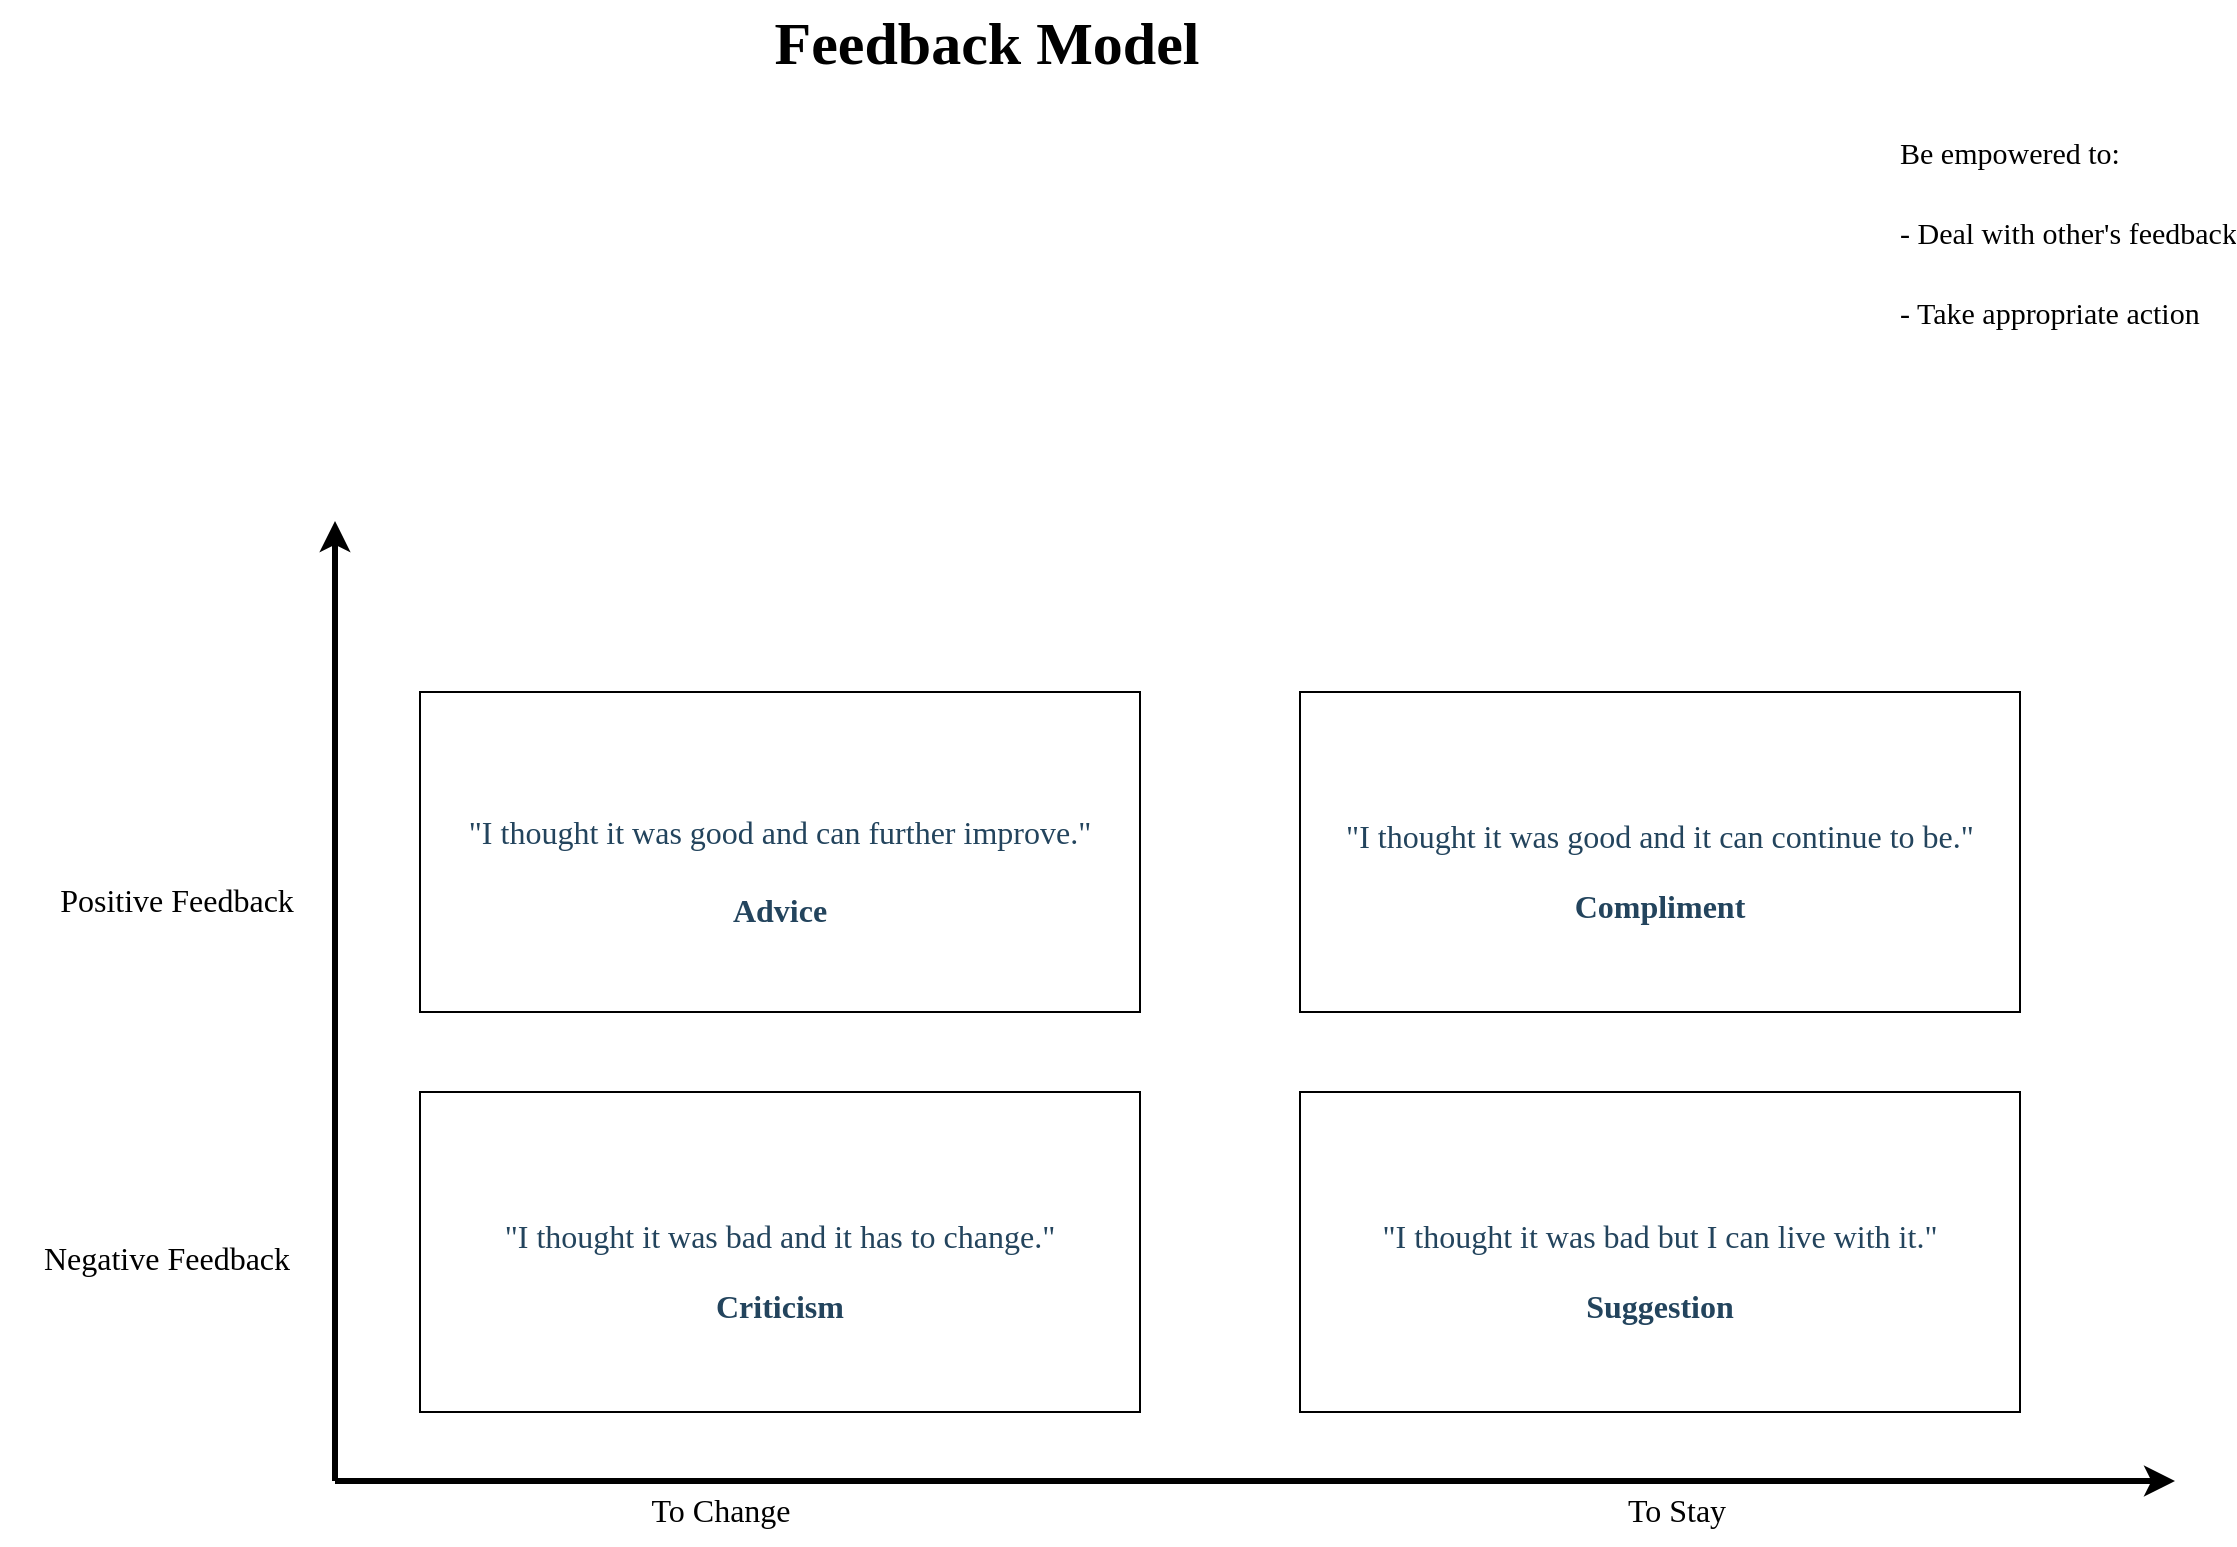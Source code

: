 <mxfile version="14.9.0" type="github">
  <diagram id="07fea595-8f29-1299-0266-81d95cde20df" name="feedback">
    <mxGraphModel dx="-754" dy="-33" grid="1" gridSize="10" guides="1" tooltips="1" connect="1" arrows="1" fold="1" page="1" pageScale="1" pageWidth="1169" pageHeight="827" background="none" math="0" shadow="0">
      <root>
        <mxCell id="0" />
        <mxCell id="1" parent="0" />
        <mxCell id="723" value="&lt;p style=&quot;font-size: 16px&quot;&gt;&lt;/p&gt;&lt;p style=&quot;font-size: 16px&quot;&gt;&lt;br&gt;&quot;I thought it was bad and it has to change.&quot;&lt;/p&gt;&lt;p style=&quot;font-size: 16px&quot;&gt;&lt;b style=&quot;font-size: 16px&quot;&gt;Criticism&lt;/b&gt;&lt;br style=&quot;font-size: 16px&quot;&gt;&lt;/p&gt;" style="whiteSpace=wrap;gradientColor=none;gradientDirection=east;html=1;fontColor=#23445d;fillColor=none;fontSize=16;fontFamily=Tahoma;" parent="1" vertex="1">
          <mxGeometry x="2560" y="1400" width="360" height="160" as="geometry" />
        </mxCell>
        <mxCell id="724" value="&lt;p style=&quot;font-size: 16px&quot;&gt;&lt;/p&gt;&lt;p style=&quot;font-size: 16px&quot;&gt;&lt;br&gt;&quot;I thought it was bad but I can live with it.&quot;&lt;/p&gt;&lt;p style=&quot;font-size: 16px&quot;&gt;&lt;b style=&quot;font-size: 16px&quot;&gt;Suggestion&lt;/b&gt;&lt;/p&gt;" style="whiteSpace=wrap;gradientColor=none;gradientDirection=east;html=1;fontColor=#23445d;fillColor=none;fontSize=16;fontFamily=Tahoma;" parent="1" vertex="1">
          <mxGeometry x="3000" y="1400" width="360" height="160" as="geometry" />
        </mxCell>
        <mxCell id="727" value="" style="edgeStyle=none;html=1;fontColor=#000000;strokeWidth=3;strokeColor=#000000;" parent="1" edge="1">
          <mxGeometry width="100" height="100" relative="1" as="geometry">
            <mxPoint x="2517.5" y="1594.5" as="sourcePoint" />
            <mxPoint x="2517.5" y="1114.5" as="targetPoint" />
          </mxGeometry>
        </mxCell>
        <mxCell id="728" value="&lt;div style=&quot;font-size: 16px&quot;&gt;&amp;nbsp;&lt;/div&gt;&lt;div style=&quot;font-size: 16px&quot;&gt;&quot;I thought it was good and can further improve.&quot;&lt;br style=&quot;font-size: 16px&quot;&gt;&lt;br style=&quot;font-size: 16px&quot;&gt;&lt;/div&gt;&lt;div style=&quot;font-size: 16px&quot;&gt;&lt;b style=&quot;font-size: 16px&quot;&gt;Advice&lt;/b&gt;&lt;br style=&quot;font-size: 16px&quot;&gt;&lt;/div&gt;" style="whiteSpace=wrap;gradientColor=none;gradientDirection=east;html=1;fontColor=#23445d;fillColor=none;fontSize=16;fontFamily=Tahoma;" parent="1" vertex="1">
          <mxGeometry x="2560" y="1200" width="360" height="160" as="geometry" />
        </mxCell>
        <mxCell id="730" value="&lt;p style=&quot;font-size: 16px&quot;&gt;&lt;/p&gt;&lt;p style=&quot;font-size: 16px&quot;&gt;&lt;span&gt;&lt;br&gt;&quot;I thought it was good and it can continue to be.&quot;&lt;/span&gt;&lt;br&gt;&lt;/p&gt;&lt;p style=&quot;font-size: 16px&quot;&gt;&lt;b style=&quot;font-size: 16px&quot;&gt;Compliment&lt;/b&gt;&lt;br style=&quot;font-size: 16px&quot;&gt;&lt;/p&gt;" style="whiteSpace=wrap;gradientColor=none;gradientDirection=east;html=1;fontColor=#23445d;fillColor=none;fontSize=16;fontFamily=Tahoma;" parent="1" vertex="1">
          <mxGeometry x="3000" y="1200" width="360" height="160" as="geometry" />
        </mxCell>
        <mxCell id="734" value="" style="edgeStyle=none;html=1;fontColor=#000000;strokeWidth=3;strokeColor=#000000;" parent="1" edge="1">
          <mxGeometry width="100" height="100" relative="1" as="geometry">
            <mxPoint x="2517.5" y="1594.5" as="sourcePoint" />
            <mxPoint x="3437.5" y="1594.5" as="targetPoint" />
          </mxGeometry>
        </mxCell>
        <mxCell id="736" value="To Change" style="text;spacingTop=-5;align=center;verticalAlign=middle;fontStyle=0;html=1;fontSize=16;points=[];strokeColor=none;fontFamily=Tahoma;" parent="1" vertex="1">
          <mxGeometry x="2650" y="1596.5" width="120" height="30" as="geometry" />
        </mxCell>
        <mxCell id="737" value="To Stay" style="text;spacingTop=-5;align=center;verticalAlign=middle;fontStyle=0;html=1;fontSize=16;points=[];strokeColor=none;fontFamily=Tahoma;" parent="1" vertex="1">
          <mxGeometry x="3127.5" y="1596.5" width="120" height="30" as="geometry" />
        </mxCell>
        <mxCell id="742" value="Be empowered to: " style="text;spacingTop=-5;html=1;points=[];fontSize=15;fontFamily=Tahoma;" parent="1" vertex="1">
          <mxGeometry x="3297.5" y="919.5" width="80" height="20" as="geometry" />
        </mxCell>
        <mxCell id="743" value="- Deal with other&#39;s feedback" style="text;spacingTop=-5;html=1;points=[];fontSize=15;fontFamily=Tahoma;" parent="1" vertex="1">
          <mxGeometry x="3297.5" y="959.5" width="80" height="20" as="geometry" />
        </mxCell>
        <mxCell id="744" value="- Take appropriate action " style="text;spacingTop=-5;html=1;points=[];fontSize=15;fontFamily=Tahoma;" parent="1" vertex="1">
          <mxGeometry x="3297.5" y="999.5" width="80" height="20" as="geometry" />
        </mxCell>
        <mxCell id="746" value="Negative Feedback" style="text;spacingTop=-5;align=center;verticalAlign=middle;fontStyle=0;html=1;fontSize=16;points=[];fontFamily=Tahoma;" parent="1" vertex="1">
          <mxGeometry x="2350" y="1420" width="165.5" height="130" as="geometry" />
        </mxCell>
        <mxCell id="747" value="Positive Feedback" style="text;spacingTop=-5;align=center;verticalAlign=middle;fontStyle=0;html=1;fontSize=16;points=[];fontFamily=Tahoma;" parent="1" vertex="1">
          <mxGeometry x="2360" y="1241" width="155.5" height="130" as="geometry" />
        </mxCell>
        <mxCell id="749" value="&lt;font style=&quot;font-size: 30px&quot;&gt;Feedback Model&lt;/font&gt;" style="text;spacingTop=-5;align=center;verticalAlign=middle;fontSize=30;fontStyle=1;html=1;points=[];fontFamily=Tahoma;" parent="1" vertex="1">
          <mxGeometry x="2437.5" y="854.5" width="810" height="45" as="geometry" />
        </mxCell>
      </root>
    </mxGraphModel>
  </diagram>
</mxfile>
